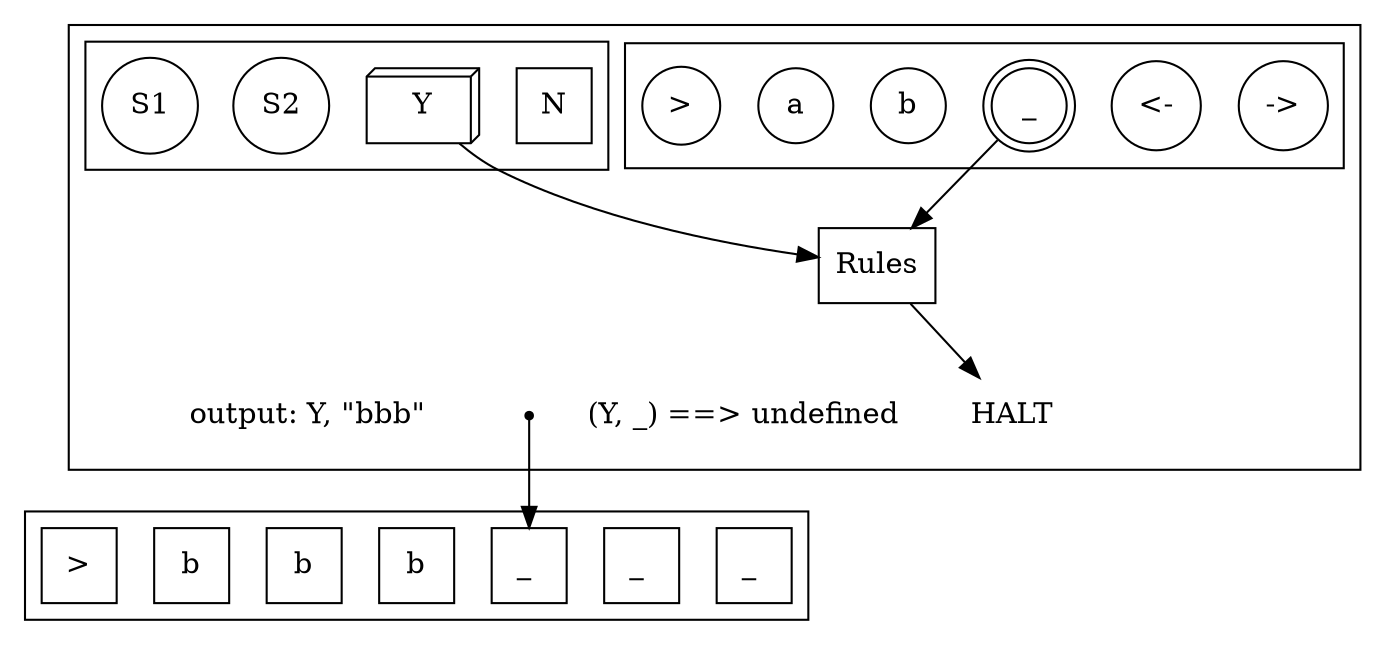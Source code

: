 digraph {
    rankdir="LB";
    subgraph clusterTape {{
        rank=same;
        A [shape=square, label=">"];
        B [shape=square, label="b"];
        C [shape=square, label="b"];
        D [shape=square, label="b"];
        E [shape=square, label="_ "];
        F [shape=square, label="_ "];
        G [shape=square, label="_ "];
    
        A -> B -> C -> D -> E -> F -> G [style=invis];
    }}

    subgraph clusterControl {
        subgraph clusterStates {
            {rank=same ls, la, lb, le, ll, lr};
            ls [shape=circle, label=">"];
            la [shape=circle, label="a"];
            lb [shape=circle, label="b"];
            le [shape=doublecircle, label="_"];
            ll [shape=circle, label="<-"];
            lr [shape=circle, label="->"];
            ls -> la -> lb -> le -> ll -> lr [style=invis];
        }

        subgraph clusterLetters {
            {rank=same S1 S2 Y N};
            S1, S2 [shape=circle];
            Y [shape=box3d];
            N [shape=square];
            S1 -> S2 -> Y -> N[style=invis];
        }

        R [shape=rectangle,label="Rules"];
        Z [shape=point];
        // transition func
        X [label="(Y, _) ==> undefined", shape=plaintext];
        H [label="HALT", shape=plaintext];

        out [shape=plaintext, label="output: Y, \"bbb\""]
        {rank=same Z X out};
        Z -> X [style=invis];
        R -> X [style=invis];
    }

    // working head pos
    Z -> E;

    le -> R;
    Y -> R;
    R -> H;

    //R -> lr;
    //R -> S2;
    // function in and out
}